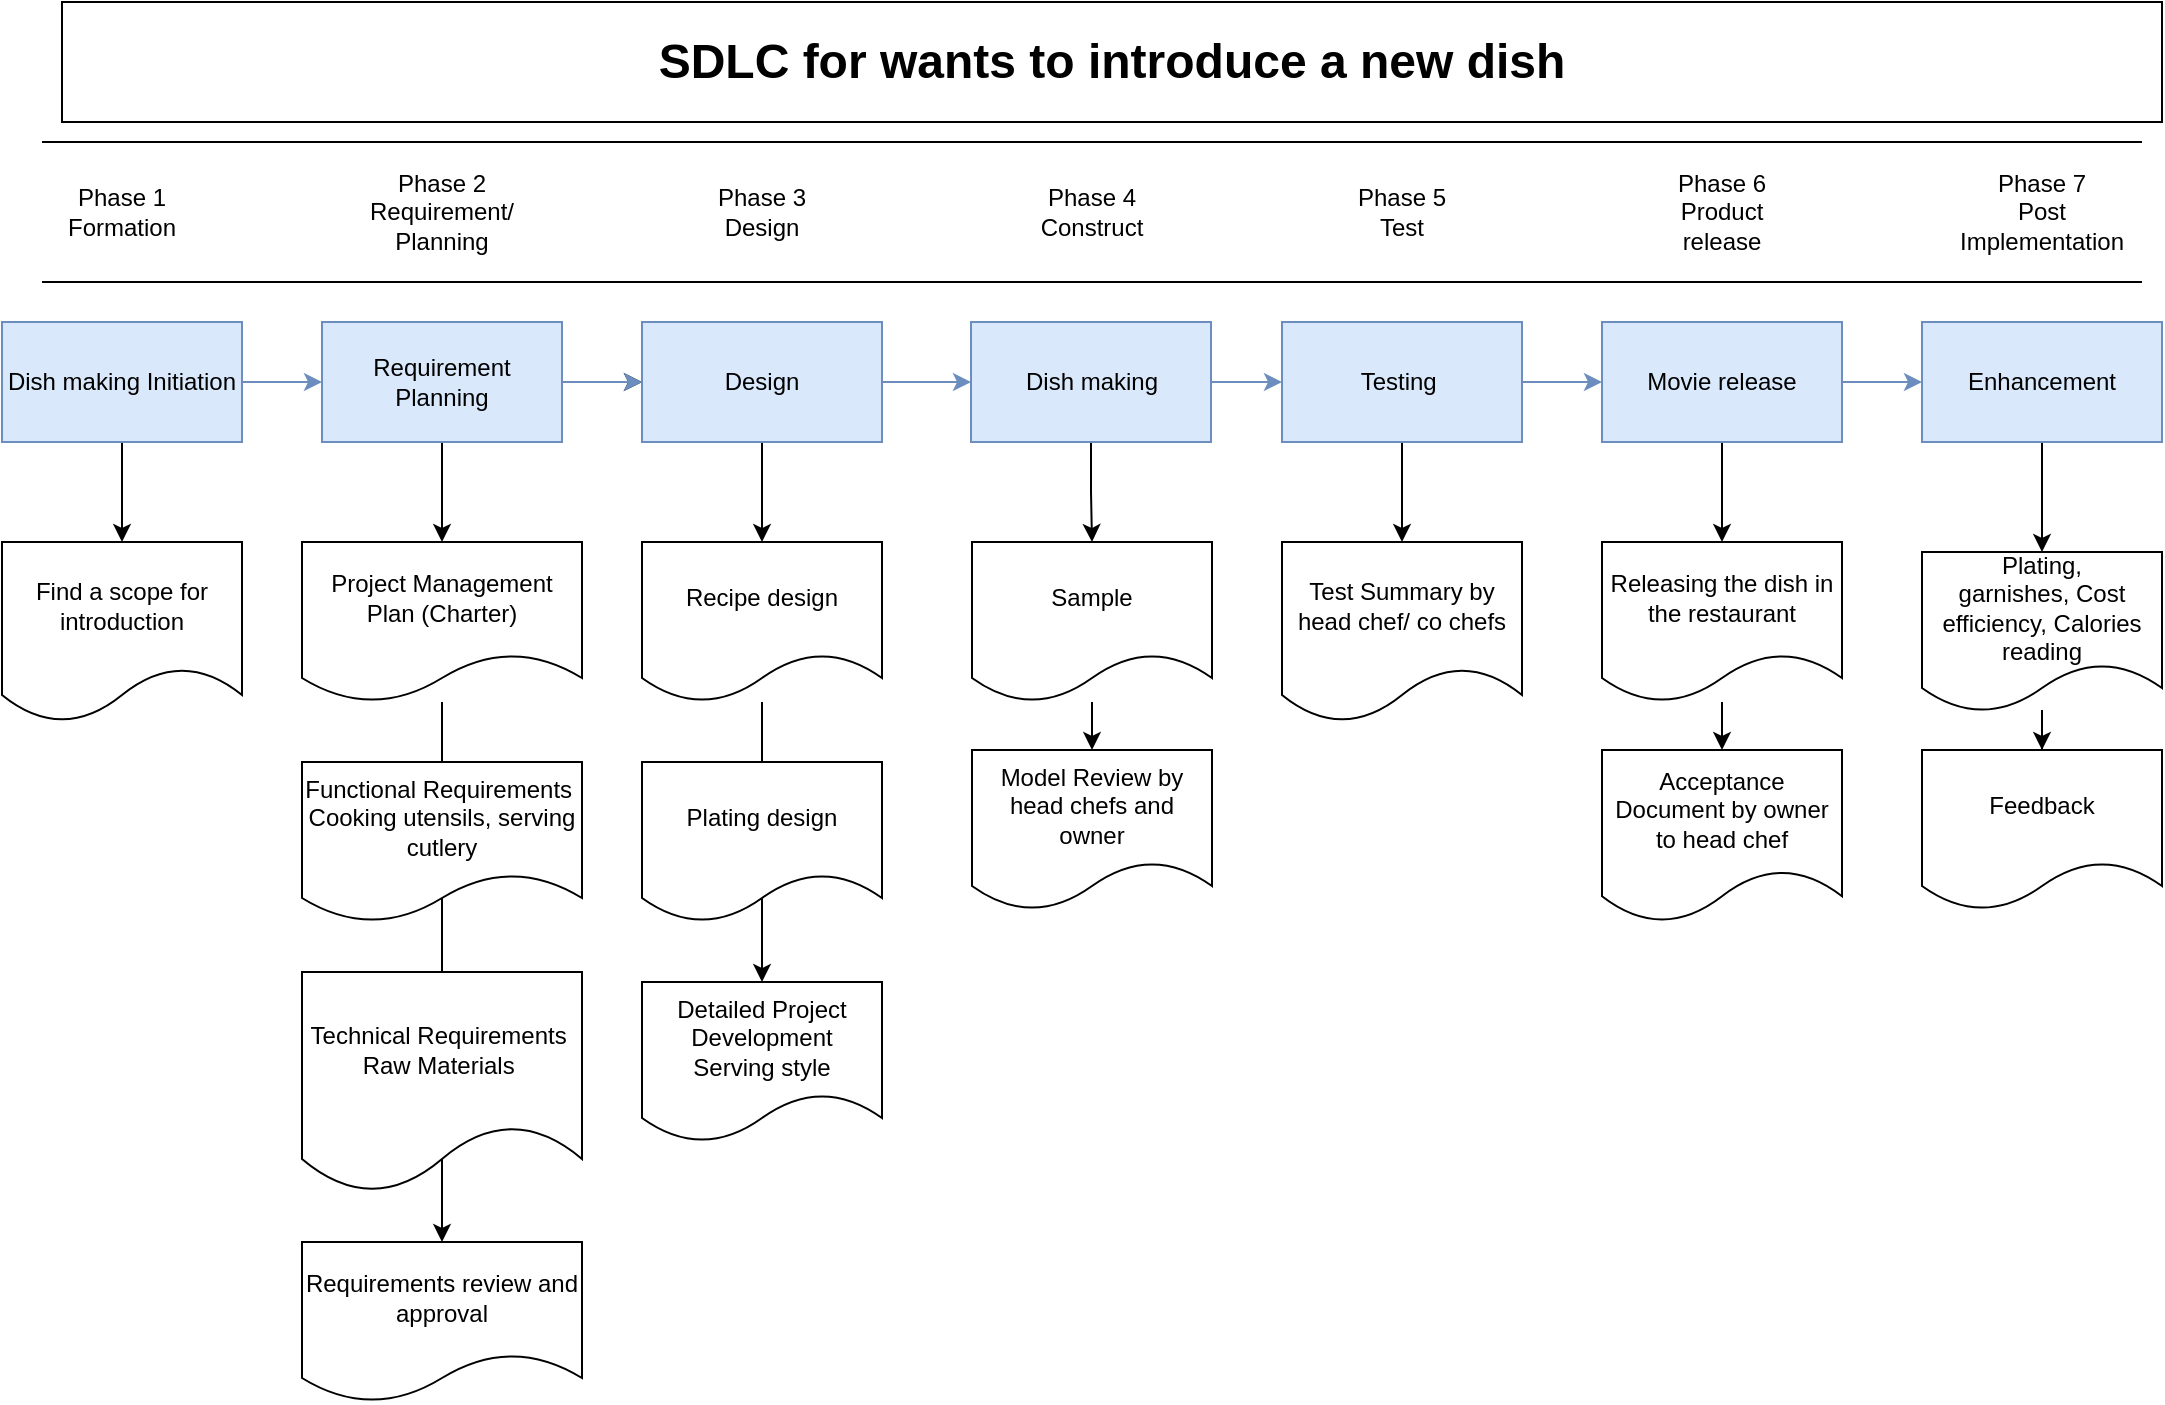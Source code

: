 <mxfile version="17.4.0" type="github">
  <diagram id="LQ69D8eemHiY_h8oVcqF" name="Page-1">
    <mxGraphModel dx="1278" dy="624" grid="1" gridSize="10" guides="1" tooltips="1" connect="1" arrows="1" fold="1" page="1" pageScale="1" pageWidth="850" pageHeight="1100" math="0" shadow="0">
      <root>
        <mxCell id="0" />
        <mxCell id="1" parent="0" />
        <mxCell id="-omxVIEN13iRQasASN7s-79" value="" style="edgeStyle=orthogonalEdgeStyle;rounded=0;orthogonalLoop=1;jettySize=auto;html=1;fillColor=#dae8fc;strokeColor=#6c8ebf;fontStyle=0" edge="1" parent="1" source="-omxVIEN13iRQasASN7s-81" target="-omxVIEN13iRQasASN7s-85">
          <mxGeometry relative="1" as="geometry" />
        </mxCell>
        <mxCell id="-omxVIEN13iRQasASN7s-80" value="" style="edgeStyle=orthogonalEdgeStyle;rounded=0;orthogonalLoop=1;jettySize=auto;html=1;fontStyle=0" edge="1" parent="1" source="-omxVIEN13iRQasASN7s-81" target="-omxVIEN13iRQasASN7s-89">
          <mxGeometry relative="1" as="geometry" />
        </mxCell>
        <mxCell id="-omxVIEN13iRQasASN7s-81" value="Dish making Initiation" style="rounded=0;whiteSpace=wrap;html=1;fillColor=#dae8fc;strokeColor=#6c8ebf;fontStyle=0" vertex="1" parent="1">
          <mxGeometry x="50" y="210" width="120" height="60" as="geometry" />
        </mxCell>
        <mxCell id="-omxVIEN13iRQasASN7s-82" value="" style="edgeStyle=orthogonalEdgeStyle;rounded=0;orthogonalLoop=1;jettySize=auto;html=1;fontStyle=0" edge="1" parent="1" source="-omxVIEN13iRQasASN7s-85" target="-omxVIEN13iRQasASN7s-88">
          <mxGeometry relative="1" as="geometry" />
        </mxCell>
        <mxCell id="-omxVIEN13iRQasASN7s-83" value="" style="edgeStyle=orthogonalEdgeStyle;rounded=0;orthogonalLoop=1;jettySize=auto;html=1;fillColor=#dae8fc;strokeColor=#6c8ebf;fontStyle=0" edge="1" parent="1" source="-omxVIEN13iRQasASN7s-85" target="-omxVIEN13iRQasASN7s-88">
          <mxGeometry relative="1" as="geometry" />
        </mxCell>
        <mxCell id="-omxVIEN13iRQasASN7s-84" value="" style="edgeStyle=orthogonalEdgeStyle;rounded=0;orthogonalLoop=1;jettySize=auto;html=1;fontStyle=0" edge="1" parent="1" source="-omxVIEN13iRQasASN7s-85" target="-omxVIEN13iRQasASN7s-128">
          <mxGeometry relative="1" as="geometry" />
        </mxCell>
        <mxCell id="-omxVIEN13iRQasASN7s-85" value="Requirement&lt;br&gt;Planning" style="rounded=0;whiteSpace=wrap;html=1;fillColor=#dae8fc;strokeColor=#6c8ebf;fontStyle=0" vertex="1" parent="1">
          <mxGeometry x="210" y="210" width="120" height="60" as="geometry" />
        </mxCell>
        <mxCell id="-omxVIEN13iRQasASN7s-86" value="" style="edgeStyle=orthogonalEdgeStyle;rounded=0;orthogonalLoop=1;jettySize=auto;html=1;fontStyle=0" edge="1" parent="1" source="-omxVIEN13iRQasASN7s-88" target="-omxVIEN13iRQasASN7s-92">
          <mxGeometry relative="1" as="geometry" />
        </mxCell>
        <mxCell id="-omxVIEN13iRQasASN7s-87" value="" style="edgeStyle=orthogonalEdgeStyle;rounded=0;orthogonalLoop=1;jettySize=auto;html=1;fillColor=#dae8fc;strokeColor=#6c8ebf;fontStyle=0" edge="1" parent="1" source="-omxVIEN13iRQasASN7s-88" target="-omxVIEN13iRQasASN7s-97">
          <mxGeometry relative="1" as="geometry" />
        </mxCell>
        <mxCell id="-omxVIEN13iRQasASN7s-88" value="Design" style="rounded=0;whiteSpace=wrap;html=1;fillColor=#dae8fc;strokeColor=#6c8ebf;fontStyle=0" vertex="1" parent="1">
          <mxGeometry x="370" y="210" width="120" height="60" as="geometry" />
        </mxCell>
        <mxCell id="-omxVIEN13iRQasASN7s-89" value="&lt;span style=&quot;&quot;&gt;Find a scope for introduction&lt;/span&gt;" style="shape=document;whiteSpace=wrap;html=1;boundedLbl=1;fontStyle=0" vertex="1" parent="1">
          <mxGeometry x="50" y="320" width="120" height="90" as="geometry" />
        </mxCell>
        <mxCell id="-omxVIEN13iRQasASN7s-90" value="&lt;span style=&quot;&quot;&gt;Requirements review and approval&lt;/span&gt;" style="shape=document;whiteSpace=wrap;html=1;boundedLbl=1;rounded=0;fontStyle=0" vertex="1" parent="1">
          <mxGeometry x="200" y="670" width="140" height="80" as="geometry" />
        </mxCell>
        <mxCell id="-omxVIEN13iRQasASN7s-91" style="edgeStyle=orthogonalEdgeStyle;rounded=0;orthogonalLoop=1;jettySize=auto;html=1;entryX=0.5;entryY=0;entryDx=0;entryDy=0;fontStyle=0" edge="1" parent="1" source="-omxVIEN13iRQasASN7s-92" target="-omxVIEN13iRQasASN7s-94">
          <mxGeometry relative="1" as="geometry" />
        </mxCell>
        <mxCell id="-omxVIEN13iRQasASN7s-92" value="&lt;span style=&quot;&quot;&gt;Recipe design&lt;/span&gt;" style="shape=document;whiteSpace=wrap;html=1;boundedLbl=1;rounded=0;fontStyle=0" vertex="1" parent="1">
          <mxGeometry x="370" y="320" width="120" height="80" as="geometry" />
        </mxCell>
        <mxCell id="-omxVIEN13iRQasASN7s-93" value="&lt;span style=&quot;&quot;&gt;Plating design&lt;/span&gt;" style="shape=document;whiteSpace=wrap;html=1;boundedLbl=1;rounded=0;fontStyle=0" vertex="1" parent="1">
          <mxGeometry x="370" y="430" width="120" height="80" as="geometry" />
        </mxCell>
        <mxCell id="-omxVIEN13iRQasASN7s-94" value="&lt;span style=&quot;&quot;&gt;Detailed Project Development&lt;/span&gt;&lt;br style=&quot;&quot;&gt;&lt;span style=&quot;&quot;&gt;Serving style&lt;/span&gt;" style="shape=document;whiteSpace=wrap;html=1;boundedLbl=1;rounded=0;fontStyle=0" vertex="1" parent="1">
          <mxGeometry x="370" y="540" width="120" height="80" as="geometry" />
        </mxCell>
        <mxCell id="-omxVIEN13iRQasASN7s-95" value="" style="edgeStyle=orthogonalEdgeStyle;rounded=0;orthogonalLoop=1;jettySize=auto;html=1;fontStyle=0" edge="1" parent="1" source="-omxVIEN13iRQasASN7s-97" target="-omxVIEN13iRQasASN7s-99">
          <mxGeometry relative="1" as="geometry" />
        </mxCell>
        <mxCell id="-omxVIEN13iRQasASN7s-96" value="" style="edgeStyle=orthogonalEdgeStyle;rounded=0;orthogonalLoop=1;jettySize=auto;html=1;fillColor=#dae8fc;strokeColor=#6c8ebf;fontStyle=0" edge="1" parent="1" source="-omxVIEN13iRQasASN7s-97" target="-omxVIEN13iRQasASN7s-105">
          <mxGeometry relative="1" as="geometry" />
        </mxCell>
        <mxCell id="-omxVIEN13iRQasASN7s-97" value="Dish making" style="rounded=0;whiteSpace=wrap;html=1;fillColor=#dae8fc;strokeColor=#6c8ebf;fontStyle=0" vertex="1" parent="1">
          <mxGeometry x="534.5" y="210" width="120" height="60" as="geometry" />
        </mxCell>
        <mxCell id="-omxVIEN13iRQasASN7s-98" value="" style="edgeStyle=orthogonalEdgeStyle;rounded=0;orthogonalLoop=1;jettySize=auto;html=1;fontStyle=0" edge="1" parent="1" source="-omxVIEN13iRQasASN7s-99" target="-omxVIEN13iRQasASN7s-101">
          <mxGeometry relative="1" as="geometry" />
        </mxCell>
        <mxCell id="-omxVIEN13iRQasASN7s-99" value="&lt;span style=&quot;&quot;&gt;Sample&lt;/span&gt;" style="shape=document;whiteSpace=wrap;html=1;boundedLbl=1;rounded=0;fontStyle=0" vertex="1" parent="1">
          <mxGeometry x="535" y="320" width="120" height="80" as="geometry" />
        </mxCell>
        <mxCell id="-omxVIEN13iRQasASN7s-101" value="&lt;span style=&quot;&quot;&gt;Model Review by head chefs and owner&lt;/span&gt;" style="shape=document;whiteSpace=wrap;html=1;boundedLbl=1;rounded=0;fontStyle=0" vertex="1" parent="1">
          <mxGeometry x="535" y="424" width="120" height="80" as="geometry" />
        </mxCell>
        <mxCell id="-omxVIEN13iRQasASN7s-103" value="" style="edgeStyle=orthogonalEdgeStyle;rounded=0;orthogonalLoop=1;jettySize=auto;html=1;fontStyle=0" edge="1" parent="1" source="-omxVIEN13iRQasASN7s-105" target="-omxVIEN13iRQasASN7s-106">
          <mxGeometry relative="1" as="geometry" />
        </mxCell>
        <mxCell id="-omxVIEN13iRQasASN7s-104" value="" style="edgeStyle=orthogonalEdgeStyle;rounded=0;orthogonalLoop=1;jettySize=auto;html=1;fillColor=#dae8fc;strokeColor=#6c8ebf;fontStyle=0" edge="1" parent="1" source="-omxVIEN13iRQasASN7s-105" target="-omxVIEN13iRQasASN7s-109">
          <mxGeometry relative="1" as="geometry" />
        </mxCell>
        <mxCell id="-omxVIEN13iRQasASN7s-105" value="Testing&amp;nbsp;" style="rounded=0;whiteSpace=wrap;html=1;fillColor=#dae8fc;strokeColor=#6c8ebf;fontStyle=0" vertex="1" parent="1">
          <mxGeometry x="690" y="210" width="120" height="60" as="geometry" />
        </mxCell>
        <mxCell id="-omxVIEN13iRQasASN7s-106" value="&lt;span style=&quot;&quot;&gt;Test Summary by head chef/ co chefs&lt;/span&gt;" style="shape=document;whiteSpace=wrap;html=1;boundedLbl=1;rounded=0;fontStyle=0" vertex="1" parent="1">
          <mxGeometry x="690" y="320" width="120" height="90" as="geometry" />
        </mxCell>
        <mxCell id="-omxVIEN13iRQasASN7s-107" value="" style="edgeStyle=orthogonalEdgeStyle;rounded=0;orthogonalLoop=1;jettySize=auto;html=1;fontStyle=0" edge="1" parent="1" source="-omxVIEN13iRQasASN7s-109" target="-omxVIEN13iRQasASN7s-111">
          <mxGeometry relative="1" as="geometry" />
        </mxCell>
        <mxCell id="-omxVIEN13iRQasASN7s-108" value="" style="edgeStyle=orthogonalEdgeStyle;rounded=0;orthogonalLoop=1;jettySize=auto;html=1;fillColor=#dae8fc;strokeColor=#6c8ebf;fontStyle=0" edge="1" parent="1" source="-omxVIEN13iRQasASN7s-109" target="-omxVIEN13iRQasASN7s-114">
          <mxGeometry relative="1" as="geometry" />
        </mxCell>
        <mxCell id="-omxVIEN13iRQasASN7s-109" value="Movie release" style="whiteSpace=wrap;html=1;rounded=0;fillColor=#dae8fc;strokeColor=#6c8ebf;fontStyle=0" vertex="1" parent="1">
          <mxGeometry x="850" y="210" width="120" height="60" as="geometry" />
        </mxCell>
        <mxCell id="-omxVIEN13iRQasASN7s-110" value="" style="edgeStyle=orthogonalEdgeStyle;rounded=0;orthogonalLoop=1;jettySize=auto;html=1;fontStyle=0" edge="1" parent="1" source="-omxVIEN13iRQasASN7s-111" target="-omxVIEN13iRQasASN7s-112">
          <mxGeometry relative="1" as="geometry" />
        </mxCell>
        <mxCell id="-omxVIEN13iRQasASN7s-111" value="Releasing the dish in the restaurant" style="shape=document;whiteSpace=wrap;html=1;boundedLbl=1;rounded=0;fontStyle=0" vertex="1" parent="1">
          <mxGeometry x="850" y="320" width="120" height="80" as="geometry" />
        </mxCell>
        <mxCell id="-omxVIEN13iRQasASN7s-112" value="&lt;span style=&quot;&quot;&gt;Acceptance Document by owner to head chef&lt;/span&gt;" style="shape=document;whiteSpace=wrap;html=1;boundedLbl=1;rounded=0;fontStyle=0" vertex="1" parent="1">
          <mxGeometry x="850" y="424" width="120" height="86" as="geometry" />
        </mxCell>
        <mxCell id="-omxVIEN13iRQasASN7s-113" value="" style="edgeStyle=orthogonalEdgeStyle;rounded=0;orthogonalLoop=1;jettySize=auto;html=1;fontStyle=0" edge="1" parent="1" source="-omxVIEN13iRQasASN7s-114" target="-omxVIEN13iRQasASN7s-116">
          <mxGeometry relative="1" as="geometry" />
        </mxCell>
        <mxCell id="-omxVIEN13iRQasASN7s-114" value="Enhancement" style="whiteSpace=wrap;html=1;rounded=0;fillColor=#dae8fc;strokeColor=#6c8ebf;fontStyle=0" vertex="1" parent="1">
          <mxGeometry x="1010" y="210" width="120" height="60" as="geometry" />
        </mxCell>
        <mxCell id="-omxVIEN13iRQasASN7s-115" value="" style="edgeStyle=orthogonalEdgeStyle;rounded=0;orthogonalLoop=1;jettySize=auto;html=1;fontStyle=0" edge="1" parent="1" source="-omxVIEN13iRQasASN7s-116" target="-omxVIEN13iRQasASN7s-117">
          <mxGeometry relative="1" as="geometry" />
        </mxCell>
        <mxCell id="-omxVIEN13iRQasASN7s-116" value="&lt;span style=&quot;&quot;&gt;Plating, garnishes,&amp;nbsp;&lt;/span&gt;&lt;span style=&quot;&quot;&gt;Cost efficiency,&amp;nbsp;&lt;/span&gt;&lt;span style=&quot;&quot;&gt;Calories reading&lt;/span&gt;" style="shape=document;whiteSpace=wrap;html=1;boundedLbl=1;rounded=0;fontStyle=0" vertex="1" parent="1">
          <mxGeometry x="1010" y="325" width="120" height="80" as="geometry" />
        </mxCell>
        <mxCell id="-omxVIEN13iRQasASN7s-117" value="Feedback" style="shape=document;whiteSpace=wrap;html=1;boundedLbl=1;rounded=0;fontStyle=0" vertex="1" parent="1">
          <mxGeometry x="1010" y="424" width="120" height="80" as="geometry" />
        </mxCell>
        <mxCell id="-omxVIEN13iRQasASN7s-118" value="Phase 1&lt;br&gt;Formation" style="text;html=1;strokeColor=none;fillColor=none;align=center;verticalAlign=middle;whiteSpace=wrap;rounded=0;" vertex="1" parent="1">
          <mxGeometry x="80" y="140" width="60" height="30" as="geometry" />
        </mxCell>
        <mxCell id="-omxVIEN13iRQasASN7s-119" value="Phase 2&lt;br&gt;Requirement/ Planning" style="text;html=1;strokeColor=none;fillColor=none;align=center;verticalAlign=middle;whiteSpace=wrap;rounded=0;" vertex="1" parent="1">
          <mxGeometry x="240" y="140" width="60" height="30" as="geometry" />
        </mxCell>
        <mxCell id="-omxVIEN13iRQasASN7s-120" value="Phase 3&lt;br&gt;Design" style="text;html=1;strokeColor=none;fillColor=none;align=center;verticalAlign=middle;whiteSpace=wrap;rounded=0;" vertex="1" parent="1">
          <mxGeometry x="400" y="140" width="60" height="30" as="geometry" />
        </mxCell>
        <mxCell id="-omxVIEN13iRQasASN7s-121" value="Phase 4&lt;br&gt;Construct" style="text;html=1;strokeColor=none;fillColor=none;align=center;verticalAlign=middle;whiteSpace=wrap;rounded=0;" vertex="1" parent="1">
          <mxGeometry x="565" y="140" width="60" height="30" as="geometry" />
        </mxCell>
        <mxCell id="-omxVIEN13iRQasASN7s-122" value="Phase 5&lt;br&gt;Test" style="text;html=1;strokeColor=none;fillColor=none;align=center;verticalAlign=middle;whiteSpace=wrap;rounded=0;" vertex="1" parent="1">
          <mxGeometry x="720" y="140" width="60" height="30" as="geometry" />
        </mxCell>
        <mxCell id="-omxVIEN13iRQasASN7s-123" value="Phase 6&lt;br&gt;Product release" style="text;html=1;strokeColor=none;fillColor=none;align=center;verticalAlign=middle;whiteSpace=wrap;rounded=0;" vertex="1" parent="1">
          <mxGeometry x="880" y="140" width="60" height="30" as="geometry" />
        </mxCell>
        <mxCell id="-omxVIEN13iRQasASN7s-124" value="Phase 7&lt;br&gt;Post Implementation" style="text;html=1;strokeColor=none;fillColor=none;align=center;verticalAlign=middle;whiteSpace=wrap;rounded=0;" vertex="1" parent="1">
          <mxGeometry x="1040" y="140" width="60" height="30" as="geometry" />
        </mxCell>
        <mxCell id="-omxVIEN13iRQasASN7s-125" value="" style="endArrow=none;html=1;rounded=0;" edge="1" parent="1">
          <mxGeometry width="50" height="50" relative="1" as="geometry">
            <mxPoint x="70" y="120" as="sourcePoint" />
            <mxPoint x="1120" y="120" as="targetPoint" />
          </mxGeometry>
        </mxCell>
        <mxCell id="-omxVIEN13iRQasASN7s-126" value="" style="endArrow=none;html=1;rounded=0;" edge="1" parent="1">
          <mxGeometry width="50" height="50" relative="1" as="geometry">
            <mxPoint x="70" y="190" as="sourcePoint" />
            <mxPoint x="1120" y="190" as="targetPoint" />
          </mxGeometry>
        </mxCell>
        <mxCell id="-omxVIEN13iRQasASN7s-127" style="edgeStyle=orthogonalEdgeStyle;rounded=0;orthogonalLoop=1;jettySize=auto;html=1;entryX=0.5;entryY=0;entryDx=0;entryDy=0;fontStyle=0" edge="1" parent="1" source="-omxVIEN13iRQasASN7s-128" target="-omxVIEN13iRQasASN7s-90">
          <mxGeometry relative="1" as="geometry" />
        </mxCell>
        <mxCell id="-omxVIEN13iRQasASN7s-128" value="Project Management Plan (Charter)" style="shape=document;whiteSpace=wrap;html=1;boundedLbl=1;rounded=0;fontStyle=0" vertex="1" parent="1">
          <mxGeometry x="200" y="320" width="140" height="80" as="geometry" />
        </mxCell>
        <mxCell id="-omxVIEN13iRQasASN7s-129" value="&lt;span style=&quot;&quot;&gt;Functional Requirements&amp;nbsp;&lt;/span&gt;&lt;br style=&quot;&quot;&gt;&lt;span style=&quot;&quot;&gt;Cooking utensils, serving cutlery&lt;/span&gt;" style="shape=document;whiteSpace=wrap;html=1;boundedLbl=1;rounded=0;fontStyle=0" vertex="1" parent="1">
          <mxGeometry x="200" y="430" width="140" height="80" as="geometry" />
        </mxCell>
        <mxCell id="-omxVIEN13iRQasASN7s-130" value="&lt;span style=&quot;&quot;&gt;Technical Requirements&amp;nbsp;&lt;/span&gt;&lt;br style=&quot;&quot;&gt;&lt;span style=&quot;&quot;&gt;Raw Materials&amp;nbsp;&lt;/span&gt;" style="shape=document;whiteSpace=wrap;html=1;boundedLbl=1;rounded=0;fontStyle=0" vertex="1" parent="1">
          <mxGeometry x="200" y="535" width="140" height="110" as="geometry" />
        </mxCell>
        <mxCell id="-omxVIEN13iRQasASN7s-131" value="&lt;font style=&quot;font-size: 24px&quot;&gt;&lt;b&gt;SDLC for wants to introduce a new dish&lt;/b&gt;&lt;/font&gt;" style="whiteSpace=wrap;html=1;fontSize=18;" vertex="1" parent="1">
          <mxGeometry x="80" y="50" width="1050" height="60" as="geometry" />
        </mxCell>
      </root>
    </mxGraphModel>
  </diagram>
</mxfile>
